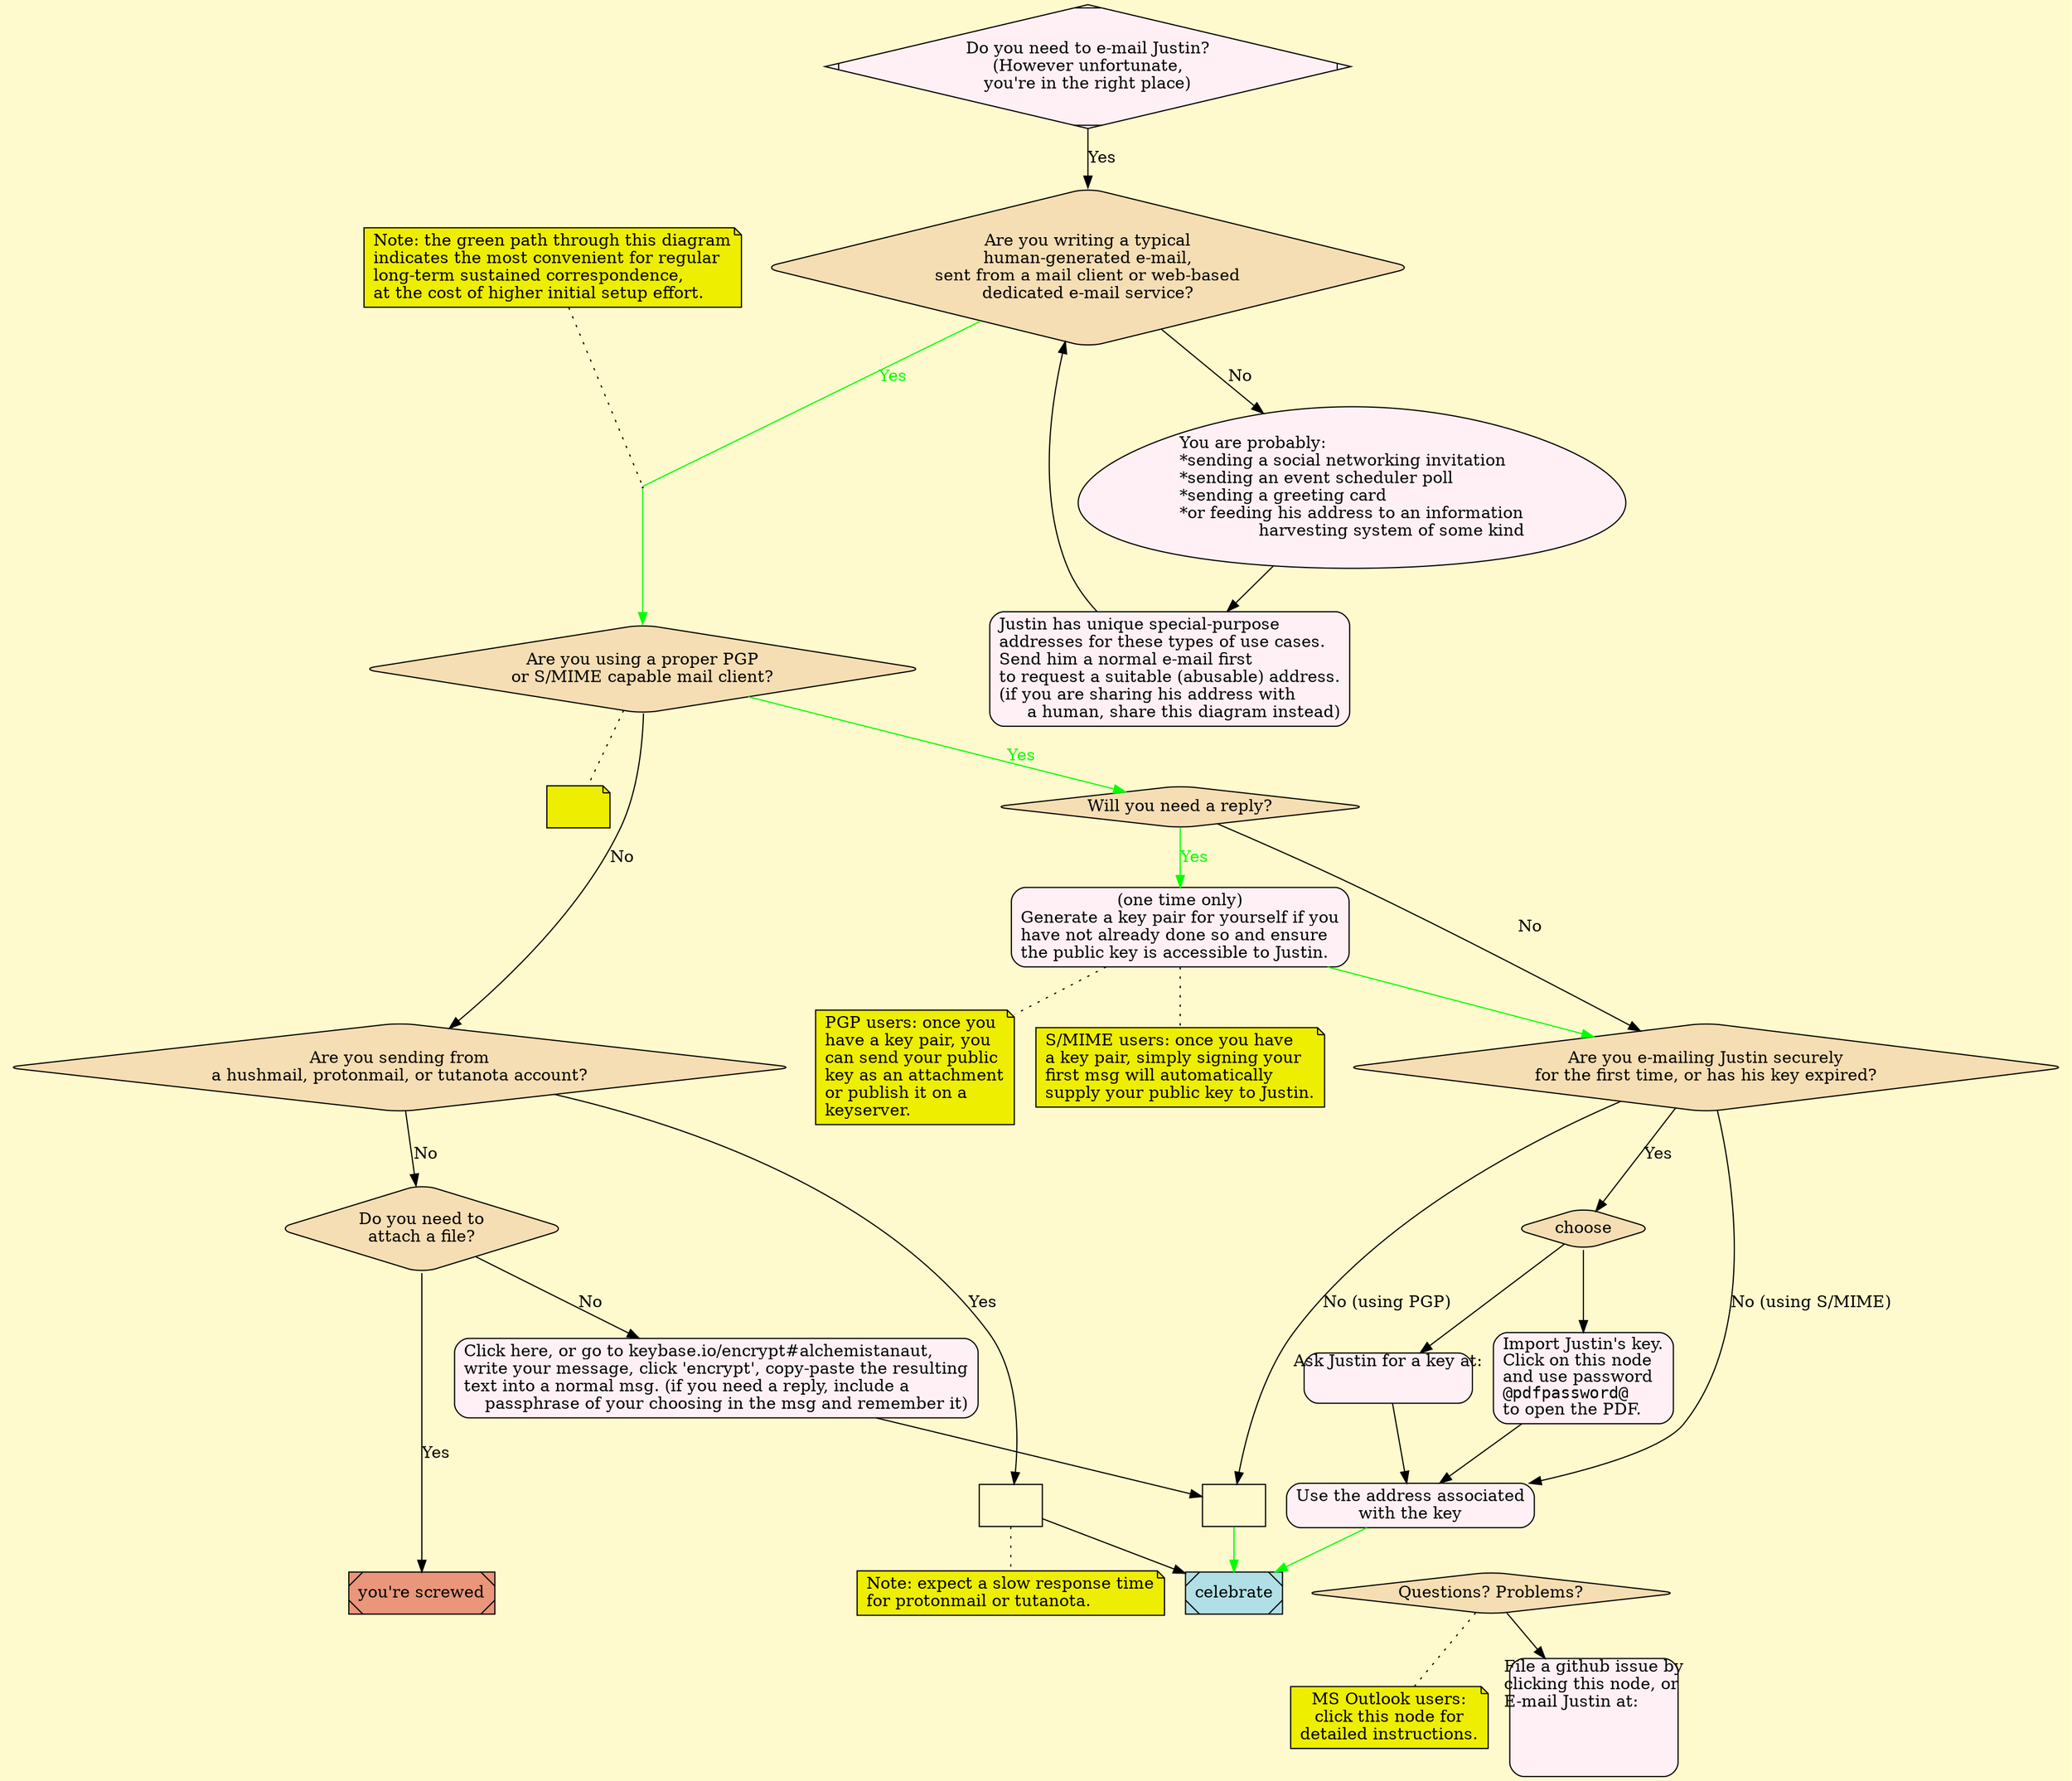 /* -*- mode: graphviz-dot; -*-

Copyright 2017 Justin Gombos

Licensed under the Apache License, Version 2.0 (the "License");
you may not use this file except in compliance with the License.
You may obtain a copy of the License at

    http://www.apache.org/licenses/LICENSE-2.0

Unless required by applicable law or agreed to in writing, software
distributed under the License is distributed on an "AS IS" BASIS,
WITHOUT WARRANTIES OR CONDITIONS OF ANY KIND, either express or implied.
See the License for the specific language governing permissions and
limitations under the License.
*/

digraph <How to E-mail Justin> {
        //label="How to e-mail Justin";
        //labelloc=t;
        bgcolor=lemonchiffon1;
        imagepath=".:./work/:../work/"; //this is broken in graphviz version 2.38.0

        node [shape=point, width=.01, height=.01, label="", invisible=true];

        green_anchor;

        node [shape=box, width=.75, height=.5, fixedsize=false, style="", invisible=false];

        crypto_ea;
        web_ea;

        node [shape=note, style="filled", fillcolor=yellow2];

        greennote;
        webnote;
        muanote;
        //eakeyreqnote;
        pgpnote;
        smimenote;
        //confignote;
        setup_outlook_note;
        
        node [shape=diamond, style="rounded,filled", fillcolor=wheat];

        directsend_br;
        crypto_mua_br;
        //ea_forced_br;
        attachment_br;
        problem_br;
        firsttime_br;
        webmail_br;
        reply_br;
        keyimportchoice_br;

        node [shape=box, fillcolor="lavenderblush"];

        start [shape=Mdiamond,
               label=<Do you need to e-mail Justin?<br/>(However unfortunate,<br/>you're in the right place)>,
               tooltip="Keep calm, carry on.."];

        start -> directsend_br [label="Yes"];

        directsend_br [label=<Are you writing a typical<br/>
human-generated e-mail,<br/>
sent from a mail client or web-based<br/>
dedicated e-mail service?>,
                       tooltip="hopefully yes"];

        directsend_br -> sharing      [label="No"];
        directsend_br -> green_anchor [label="Yes", color=green, fontcolor=green, arrowhead=none];

        sharing [shape=egg,
                 nojustify=false, labeljust=l, label="You are probably:\l*sending a social networking invitation\l*sending an event scheduler poll\l*sending a greeting card\l*or feeding his address to an information\l harvesting system of some kind\r",
                 tooltip="Sharing?  yikes!"];

        sharing -> sharing_act;

        green_anchor [shape=point, width=.01, height=.01, label="", invisible=true];//[style=invis]?

        green_anchor -> crypto_mua_br [color=green, fontcolor=green];

        greennote [label="Note: the green path through this diagram\lindicates the most convenient for regular\llong-term sustained correspondence,\lat the cost of higher initial setup effort.\l",
                   tooltip="The quickest one-off msg approach is to use keybase, but you won't have a readable saved copy of what you sent."];

        greennote -> green_anchor [arrowhead=none, style=dotted];

        sharing_act [labeljust=l, label="Justin has unique special-purpose\laddresses for these types of use cases.\lSend him a normal e-mail first\lto request a suitable (abusable) address.\l(if you are sharing his address with\la human, share this diagram instead)\r",
                     tooltip="Exceptionally, if it's a key-signing party then simply follow the path of a normal e-mail."];

        sharing_act -> directsend_br;

        crypto_mua_br [label=<Are you using a proper PGP<br/>or S&#47;MIME capable mail client?>,
                       tooltip="Ideally yes; mail clients are more secure than webmail and more convenient for both parties."];
        crypto_mua_br -> reply_br   [label="Yes", color=green, fontcolor=green];
        crypto_mua_br -> webmail_br [label="No"];
        crypto_mua_br -> muanote    [arrowhead=none, style=dotted];

        reply_br [label="Will you need a reply?", tooltip="If you'll need a reply, then Justin will need your key so he can reply securely."];
        reply_br -> firsttime_br [label="No"];
        reply_br -> gen_key [label="Yes", color=green, fontcolor=green];

        webmail_br [label=<Are you sending from<br/>a hushmail, protonmail, or tutanota account?>,
                    tooltip="These webmail services are relatively safe compared to other webmail services, but still 2nd to using a proper mail client"];
        webmail_br -> web_ea        [label="Yes"];
        webmail_br -> attachment_br [label="No"];

        /*
        muanote [label=<<u>answer hints</u><br/>
                 Claws Mail =&gt; yes (both)<br align="left"/>
                 Evolution =&gt; yes (both)<br align="left"/>
                 GNUS =&gt; yes (both) https://www.emacswiki.org/emacs/GnusSMIME<br align="left"/>
                 iOS mail.app =&gt; yes (S&#x2F;MIME)<br align="left"/>
                 K-9 Mail =&gt; yes (PGP)<br align="left"/>
                 mutt =&gt; yes (both)<br align="left"/>
                 MS Outlook =&gt; yes (S&#x2F;MIME, but MUA is far from "proper")<br align="left"/>
                 SMile =&gt; yes (both)<br align="left"/>
                 Thunderbird =&gt; yes (S&#x2F;MIME) http://kb.mozillazine.org/Installing_an_SMIME_certificate<br align="left"/>
                 TB+Enigmail =&gt; yes (both)<br align="left"/>
                 webmail =&gt; no<br align="left"/>
                 others=&gt; see https://en.wikipedia.org/wiki/Comparison_of_e-mail_clients#General_features<br align="left"/>>];
        */
        /*
        muanote [label=<<u>answer hints</u><br/>
                 <table>
                 <tr><td>Claws Mail</td><td>yes (both)</td></tr>
                 <tr><td>Evolution</td><td>yes (both)</td></tr>
                 <tr><td>GNUS</td><td>yes (both) https://www.emacswiki.org/emacs/GnusSMIME</td></tr>
                 <tr><td>iOS mail.app</td><td>yes (S&#x2F;MIME)</td></tr>
                 <tr><td>K-9 Mail</td><td>yes (PGP)</td></tr>
                 <tr><td>mutt</td><td>yes (both)</td></tr>
                 <tr><td>MS Outlook</td><td>yes (S&#x2F;MIME, but MUA is far from "proper")</td></tr>
                 <tr><td>SMile</td><td>yes (both)</td></tr>
                 <tr><td>Thunderbird</td><td>yes (S&#x2F;MIME) http://kb.mozillazine.org/Installing_an_SMIME_certificate</td></tr>
                 <tr><td>TB+Enigmail</td><td>yes (both)</td></tr>
                 <tr><td>webmail</td><td>no</td></tr>
                 <tr><td>other</td><td>see https://en.wikipedia.org/wiki/Comparison_of_e-mail_clients#General_features</td></tr>
                 </table>>];
        */

        //muanote [shape=Mrecord, fillcolor=yellow2, rankdir="TB", label="{{Claws Mail\l | = | yes both\l} | {Evolution\l | = | yes both\l}}"];

        muanote [URL=<https://en.wikipedia.org/wiki/Comparison_of_e-mail_clients#General_features>,
                 tooltip="Clicking this node goes to a wiki showing a table of MUAs with columns indicating S/MIME and PGP support",
                 label="", image="node_muas.png"];

        firsttime_br [label=<Are you e-mailing Justin securely<br/>for the first time, or has his key expired?>, tooltip="You'll need to have Justin's key before sending him a message.  Once you have it, it's good until it expires (few years generally)."];
        //firsttime_br -> ea_forced_br [label="Yes (using PGP)"];
        //firsttime_br -> acquire_smimekey [label="Yes (using S/MIME)"];
        firsttime_br -> keyimportchoice_br [label="Yes", tooltip="(using S/MIME or PGP)"];
        //firsttime_br -> pdf_acquire_key    [label="Yes", tooltip="(using S/MIME or PGP)"];
        firsttime_br -> crypto_ea          [label="No (using PGP)"];
        firsttime_br -> ea_forced_ea_short [label="No (using S/MIME)"];

        keyimportchoice_br [label="choose", tooltip="You can instantly get Justin's key from the PDF container.  Or you can e-mail him and wait.  Whatever you find more convenient."];
        keyimportchoice_br -> pdf_acquire_key;
        keyimportchoice_br -> acquire_by_email;

        gen_key [labeljust=l, label="(one time only)\nGenerate a key pair for yourself if you\lhave not already done so and ensure\lthe public key is accessible to Justin.\l",
                 tooltip="You may have done this when first configuring your mail client, although it's not often part of the installation wizards (you most likely would have had to initiate the process)."];
        gen_key -> firsttime_br [color=green, fontcolor=green];
        gen_key -> smimenote [arrowhead=none, style=dotted];
        gen_key -> pgpnote [arrowhead=none, style=dotted];

        smimenote [label="S/MIME users: once you have\la key pair, simply signing your\lfirst msg will automatically\lsupply your public key to Justin.\l"
                   tooltip="S/MIME key generation is a little more tedious, although it's easy to send your public key."];

        pgpnote [label="PGP users: once you\lhave a key pair, you\lcan send your public\lkey as an attachment\lor publish it on a\lkeyserver.\l"
                 tooltip="PGP key generation is a simple process."];

        web_ea [label="", image="node_webmail_addresses.png", tooltip="The hushmail address us useable until Dec.31, 2018.  The script font in this node is to mitigate OCR-capable bot-executed address harvesting (to some extent)."];
        web_ea -> webnote [arrowhead=none, style=dotted];
        /*web_ea:other -> crypto_mua_br;
        web_ea:hm -> celebrate;
        web_ea:pm -> celebrate;*/
        web_ea -> celebrate;

        attachment_br [label=<Do you need to<br/>attach a file?>, tooltip="If yes, you won't like the next node."];
        attachment_br -> keybase [label="No"];
        attachment_br -> screwed [label="Yes", tooltip="find a different path"];

        webnote [label="Note: expect a slow response time\lfor protonmail or tutanota.\l",
                 tooltip="All gombos.info accounts are checked daily.  The other two require Justin to do a manual web login.  Protonmail have daily notifications, so Justin's response time is ~2 days.  Tutanota does not, it could take ~2-3 weeks before a msg is spotted."];

        celebrate [style="diagonals,filled", fillcolor="powderblue", label="\N", tooltip="yay!"];

        keybase [URL="https://keybase.io/encrypt#alchemistanaut",
                 label="Click here, or go to keybase.io/encrypt#alchemistanaut,\lwrite your message, click 'encrypt', copy-paste the resulting\ltext into a normal msg. (if you need a reply, include a\lpassphrase of your choosing in the msg and remember it)\r",
                 tooltip="This is quite simple, and you can use your usual mail client or webmail service without any changes.  If you want a reply, Justin will likely respond with a PDF that can be opened using whatever password you supply.  Limitation: there is no way to send Justin a file attachment using this keybase mechanism."];
        keybase -> crypto_ea;

        screwed [style="diagonals,filled", fillcolor="darksalmon", label=<you're screwed>,
                 tooltip="You might want to find a different path through the graph."];

        /* needless complexity
        ea_forced_br [label=<Does your mail client<br/>force the recipient to match<br/>the address on the key?>];
        //ea_forced_br -> acquire_by_email [label="Yes"];
        ea_forced_br -> pdf_acquire_key [label="Yes"];
        ea_forced_br -> acquire_pgpkey   [label="No"];
        ea_forced_br -> eakeyreqnote     [arrowhead=none, style=dotted];
        */

        /* kuix.de has CA issues and e-mail issues
        acquire_smimekey [URL="https://kuix.de/smime-keyserver",
                          label="import his latest public key\lfrom kuix.de/smime-keyserver\l(the e-mail address\lfor query is below)\r"];
        acquire_smimekey -> ea_forced_ea_short;
        acquire_smimekey -> crypto_ea [arrowhead=halfopen, style=dashed, color=magenta, fontcolor=magenta, label="lookup query string"];
        acquire_smimekey -> acquire_by_email [style=dotted, color=brown, fontcolor=brown, labelfloat=false, label="or alternatively"];
        */
        
        // Gnu make will replace @pdfurl@ and @pdfpassword@ with the proper text
        pdf_acquire_key [URL="@pdfurl@/pubkeys_aes.pdf",
                         tooltip="Clicking this will open a PDF container holding keys to choose from.  Warning: if using an old browser, you may have to download the PDF and view in an external viewer.",
                         label=<Import Justin's key.<br align="left"/>Click on this node<br align="left"/>and use password<br align="left"/><font face="courier">@pdfpassword@</font><br align="left"/>to open the PDF.<br align="left"/>>];
        pdf_acquire_key -> ea_forced_ea_short;
        //pdf_acquire_key -> acquire_by_email [style=dotted, color=brown, fontcolor=brown, labelfloat=false, label="or alternatively"];

        ea_forced_ea_short [label="Use the address associated\lwith the key", tooltip="If you don't know the address associated to the key, it will generally be the address from which Justin sent you the key.  If you took the key from the PDF file, then it's evident from that file.  PGP users: if you imported Justin's key from a PGP key server, then you should look at the table of addresses and select the best one.  But note that you may have to configure your mail client to map key to address because Justin's published PGP keys have a deliberately unusable address."];
        ea_forced_ea_short -> celebrate [color=green, fontcolor=green];

        crypto_ea [label="", image="node_email_addresses.png",
                   tooltip="The different addresses help Justin filter and reduce impact on others if one address is attacked, but there is no difference as far as spam scoring.  The rasterized script font is to mitigate OCR-capable bot-executed address harvesting (to some extent)."];
        crypto_ea -> celebrate [color=green, fontcolor=green];

        acquire_by_email [fixedsize=true, width=2, height=0.6,
                          labelloc=t, labeljust=l, label="Ask Justin for a key at:",
                          imagescale=width, imagepos="bc", image="node_item_suprt_ea.png",
                          tooltip="Be sure to tell Justin whether you need a PGP key or an S/MIME certificate, or tell him your mail client.  E-mailing is probably easier than the self-service PDF option, but obviously it's not instant."];
        acquire_by_email -> ea_forced_ea_short;

                          //acquire_by_email -> ea_forced_ea;
                          //ea_forced_ea [shape=box,
                                          // label="Use the address associated\lwith the key if it is not a dodgy\lspamgourmet.com ('SG') address.\lPublic keyring publications of\lJustin's PGP key have a blackhole'd\lSG address to mitigate bot-harvesting.\lKeys distributed via e-mail have the\lcorrect address.\l"];

                                          //ea_forced_ea -> acquire_by_email [label = "If the PGP key has an SG address"];

                                          /*
        acquire_pgpkey [shape=box,
                        URL=<https://pgp.mit.edu/pks/lookup?op=get&amp;search=0x344324D52DA717EC>,
                        label="import his latest public\lkey from pgp.mit.edu\l"];
        acquire_pgpkey -> config_map;
        //acquire_pgpkey -> acquire_by_email [arrowhead=none, style=dotted, label="or alternatively"];

        config_map [label="Configure your MUA to map\lJustin's key to address.\l"];
        config_map -> crypto_ea;
        config_map -> confignote [arrowhead=none, style=dotted];

        confignote [label=<<u>tips</u><br/>
Gnus =&gt; <font face="Courier">(setq epa-mail-aliases '(("</font><i>&lt;Justin's address&gt;</i><font face="Courier">" . "0x2DA717EC")))</font><br align="left"/>
mutt =&gt; <font face="Courier">crypt-hook  </font><i>&lt;Justin's address&gt;</i><font face="Courier">  0x2DA717EC</font><br align="left"/>
others (<font face="Courier">gpg.conf</font> edit) =&gt; <font face="Courier">group </font><i>&lt;Justin's address&gt;</i><font face="Courier">=0x2DA717EC</font><br align="left"/>>];
        */

        /*
        eakeyreqnote [label=<<u>answer hints</u><br/>
For PGP the general<br align="left"/>
answer is <b>no </b> (certainly<br align="left"/>
the case for Gnus and mutt).<br align="left"/>
S&#47;MIME MUAs: yes<br align="left"/>>];
        */

problem_br [label="Questions? Problems?", tooltip="Secure e-mail can be complicated, but Justin will support you."];
problem_br -> get_support;

problem_br -> setup_outlook_note [arrowhead=none, style=dotted];

setup_outlook_note [URL="@pdfurl@/outlook_smime_setup.pdf",
                    label="MS Outlook users:\nclick this node for\ndetailed instructions."]

get_support [URL=<https://github.com/alchemistanaut/contact/issues>,
             fixedsize=true, width=2, height=1.4,
             labelloc=t, labeljust=l, label="File a github issue by\lclicking this node, or\lE-mail Justin at:\l",
             tooltip="Clicking will bring you to the github issues page, where you can describe your issue.  Note that you'll need a github account to create an issue, and your entry will be publicly viewable.  Alternatively, you can e-mail support questions to the address herein, in the clear if needed.",
             imagescale=width, imagepos="bc", image="node_item_suprt_ea.png"];

{ rank=same; celebrate; problem_br; screwed; }
{ rank=same; web_ea; crypto_ea; }
}
